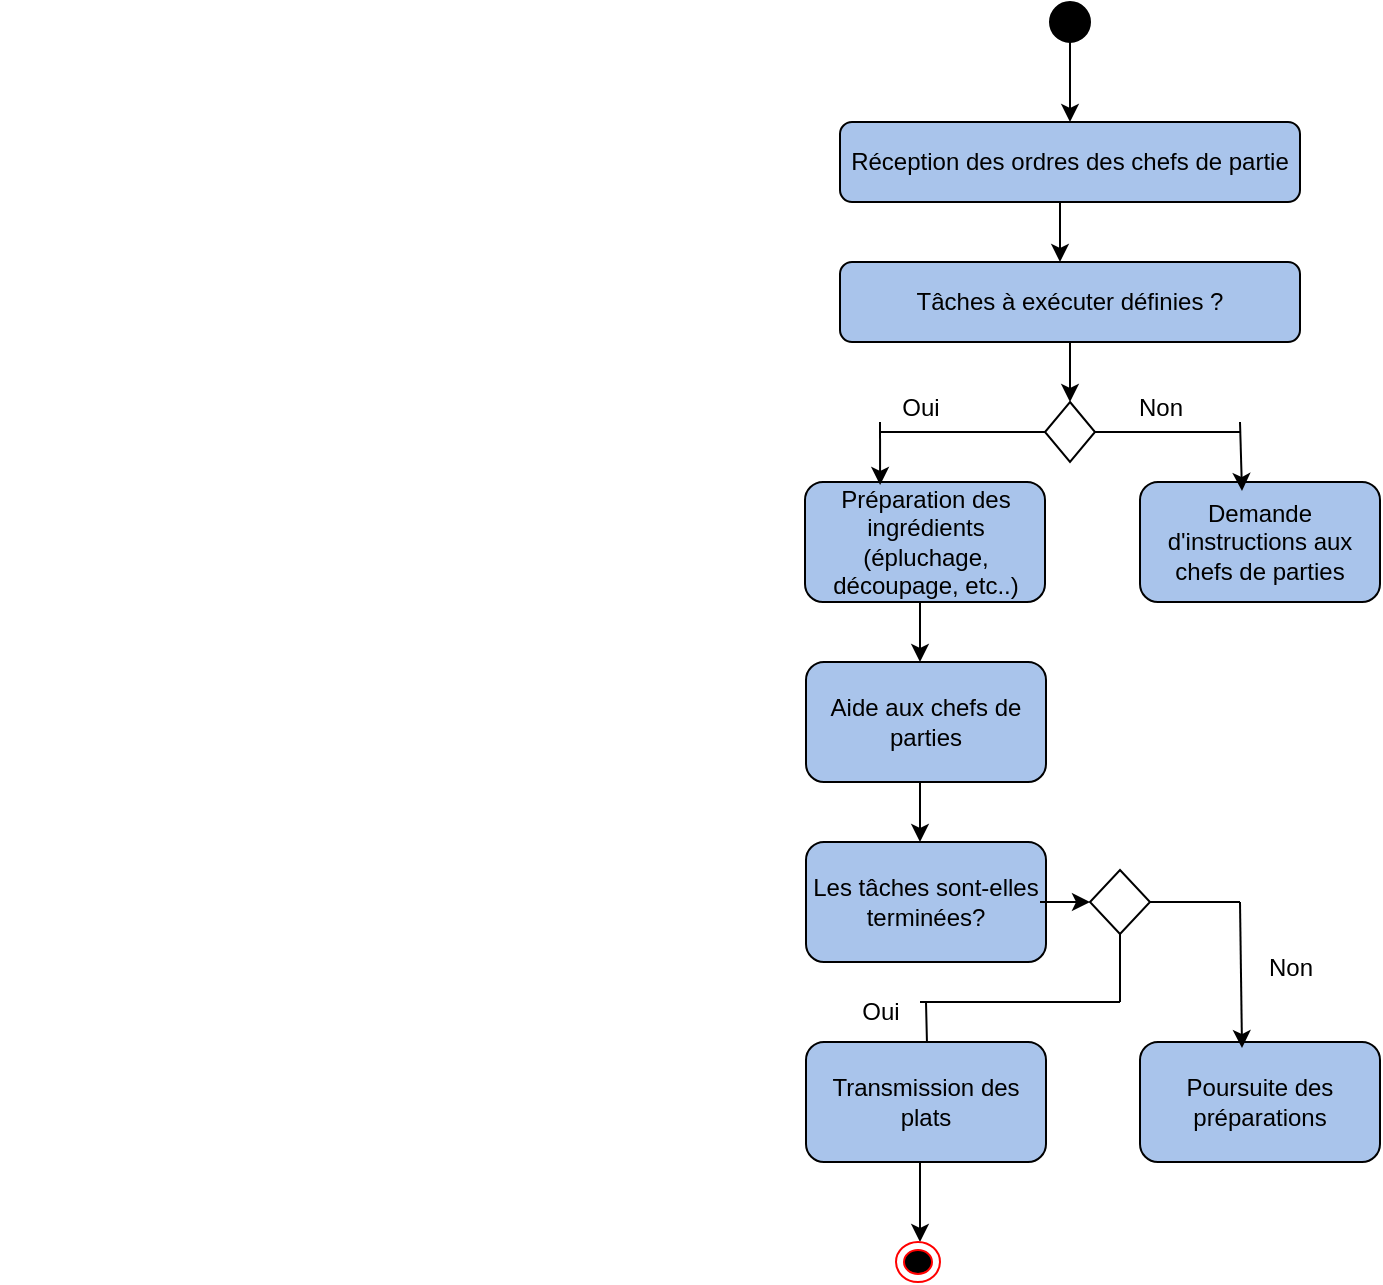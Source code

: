 <mxfile version="24.7.17">
  <diagram name="Page-1" id="jKyfvzH5kp16OkTh2Ic6">
    <mxGraphModel dx="1021" dy="1675" grid="1" gridSize="10" guides="1" tooltips="1" connect="1" arrows="1" fold="1" page="1" pageScale="1" pageWidth="827" pageHeight="1169" math="0" shadow="0">
      <root>
        <mxCell id="0" />
        <mxCell id="1" parent="0" />
        <mxCell id="ZAjExNN5BYccUUgoJWdT-1" value="&lt;div&gt;&lt;br&gt;&lt;/div&gt;" style="text;html=1;align=center;verticalAlign=middle;resizable=0;points=[];autosize=1;strokeColor=none;fillColor=none;" parent="1" vertex="1">
          <mxGeometry x="20" y="48" width="20" height="30" as="geometry" />
        </mxCell>
        <mxCell id="ZAjExNN5BYccUUgoJWdT-2" value="&lt;span style=&quot;text-wrap: nowrap;&quot;&gt;Réception des ordres des chefs de partie&lt;/span&gt;" style="rounded=1;whiteSpace=wrap;html=1;fillColor=#A9C4EB;" parent="1" vertex="1">
          <mxGeometry x="440" y="-80" width="230" height="40" as="geometry" />
        </mxCell>
        <mxCell id="ZAjExNN5BYccUUgoJWdT-3" value="&lt;span style=&quot;text-wrap: nowrap;&quot;&gt;Tâches à exécuter définies ?&lt;/span&gt;" style="rounded=1;whiteSpace=wrap;html=1;fillColor=#A9C4EB;" parent="1" vertex="1">
          <mxGeometry x="440" y="-10" width="230" height="40" as="geometry" />
        </mxCell>
        <mxCell id="ZAjExNN5BYccUUgoJWdT-4" value="" style="rhombus;whiteSpace=wrap;html=1;fillColor=#FFFFFF;" parent="1" vertex="1">
          <mxGeometry x="542.5" y="60" width="25" height="30" as="geometry" />
        </mxCell>
        <mxCell id="ZAjExNN5BYccUUgoJWdT-5" value="Préparation des ingrédients (épluchage, découpage, etc..)" style="rounded=1;whiteSpace=wrap;html=1;fillColor=#A9C4EB;" parent="1" vertex="1">
          <mxGeometry x="422.5" y="100" width="120" height="60" as="geometry" />
        </mxCell>
        <mxCell id="ZAjExNN5BYccUUgoJWdT-7" value="Demande d&#39;instructions aux chefs de parties" style="rounded=1;whiteSpace=wrap;html=1;fillColor=#A9C4EB;" parent="1" vertex="1">
          <mxGeometry x="590" y="100" width="120" height="60" as="geometry" />
        </mxCell>
        <mxCell id="ZAjExNN5BYccUUgoJWdT-8" value="Aide aux chefs de parties" style="rounded=1;whiteSpace=wrap;html=1;fillColor=#A9C4EB;" parent="1" vertex="1">
          <mxGeometry x="423" y="190" width="120" height="60" as="geometry" />
        </mxCell>
        <mxCell id="08N1hVpITittfZkWKEES-4" value="" style="edgeStyle=orthogonalEdgeStyle;rounded=0;orthogonalLoop=1;jettySize=auto;html=1;" edge="1" parent="1" target="ZAjExNN5BYccUUgoJWdT-10">
          <mxGeometry relative="1" as="geometry">
            <mxPoint x="483" y="360" as="sourcePoint" />
          </mxGeometry>
        </mxCell>
        <mxCell id="ZAjExNN5BYccUUgoJWdT-9" value="Les tâches sont-elles terminées?" style="rounded=1;whiteSpace=wrap;html=1;fillColor=#A9C4EB;" parent="1" vertex="1">
          <mxGeometry x="423" y="280" width="120" height="60" as="geometry" />
        </mxCell>
        <mxCell id="ZAjExNN5BYccUUgoJWdT-10" value="Transmission des plats" style="rounded=1;whiteSpace=wrap;html=1;fillColor=#A9C4EB;" parent="1" vertex="1">
          <mxGeometry x="423" y="380" width="120" height="60" as="geometry" />
        </mxCell>
        <mxCell id="ZAjExNN5BYccUUgoJWdT-11" value="Poursuite des préparations" style="rounded=1;whiteSpace=wrap;html=1;fillColor=#A9C4EB;" parent="1" vertex="1">
          <mxGeometry x="590" y="380" width="120" height="60" as="geometry" />
        </mxCell>
        <mxCell id="ZAjExNN5BYccUUgoJWdT-13" value="" style="endArrow=none;html=1;rounded=0;exitX=1;exitY=0.5;exitDx=0;exitDy=0;" parent="1" source="08N1hVpITittfZkWKEES-1" edge="1">
          <mxGeometry width="50" height="50" relative="1" as="geometry">
            <mxPoint x="600" y="310" as="sourcePoint" />
            <mxPoint x="640" y="310" as="targetPoint" />
          </mxGeometry>
        </mxCell>
        <mxCell id="ZAjExNN5BYccUUgoJWdT-14" value="" style="endArrow=classic;html=1;rounded=0;" parent="1" edge="1">
          <mxGeometry width="50" height="50" relative="1" as="geometry">
            <mxPoint x="640" y="310" as="sourcePoint" />
            <mxPoint x="641" y="383" as="targetPoint" />
          </mxGeometry>
        </mxCell>
        <mxCell id="ZAjExNN5BYccUUgoJWdT-15" value="" style="endArrow=classic;html=1;rounded=0;" parent="1" edge="1">
          <mxGeometry width="50" height="50" relative="1" as="geometry">
            <mxPoint x="480" y="250" as="sourcePoint" />
            <mxPoint x="480" y="280" as="targetPoint" />
          </mxGeometry>
        </mxCell>
        <mxCell id="ZAjExNN5BYccUUgoJWdT-16" value="" style="endArrow=classic;html=1;rounded=0;" parent="1" edge="1">
          <mxGeometry width="50" height="50" relative="1" as="geometry">
            <mxPoint x="480" y="160" as="sourcePoint" />
            <mxPoint x="480" y="190" as="targetPoint" />
          </mxGeometry>
        </mxCell>
        <mxCell id="ZAjExNN5BYccUUgoJWdT-17" value="" style="endArrow=classic;html=1;rounded=0;" parent="1" edge="1">
          <mxGeometry width="50" height="50" relative="1" as="geometry">
            <mxPoint x="550" y="-40" as="sourcePoint" />
            <mxPoint x="550" y="-10" as="targetPoint" />
          </mxGeometry>
        </mxCell>
        <mxCell id="ZAjExNN5BYccUUgoJWdT-18" value="" style="endArrow=classic;html=1;rounded=0;exitX=0.5;exitY=1;exitDx=0;exitDy=0;entryX=0.5;entryY=0;entryDx=0;entryDy=0;" parent="1" source="ZAjExNN5BYccUUgoJWdT-3" target="ZAjExNN5BYccUUgoJWdT-4" edge="1">
          <mxGeometry width="50" height="50" relative="1" as="geometry">
            <mxPoint x="640" y="40" as="sourcePoint" />
            <mxPoint x="690" y="-10" as="targetPoint" />
          </mxGeometry>
        </mxCell>
        <mxCell id="ZAjExNN5BYccUUgoJWdT-20" value="" style="endArrow=none;html=1;rounded=0;exitX=1;exitY=0.5;exitDx=0;exitDy=0;" parent="1" source="ZAjExNN5BYccUUgoJWdT-4" edge="1">
          <mxGeometry width="50" height="50" relative="1" as="geometry">
            <mxPoint x="580" y="80" as="sourcePoint" />
            <mxPoint x="640" y="75" as="targetPoint" />
          </mxGeometry>
        </mxCell>
        <mxCell id="ZAjExNN5BYccUUgoJWdT-21" value="" style="endArrow=none;html=1;rounded=0;entryX=0;entryY=0.5;entryDx=0;entryDy=0;" parent="1" target="ZAjExNN5BYccUUgoJWdT-4" edge="1">
          <mxGeometry width="50" height="50" relative="1" as="geometry">
            <mxPoint x="460" y="75" as="sourcePoint" />
            <mxPoint x="490" y="40" as="targetPoint" />
          </mxGeometry>
        </mxCell>
        <mxCell id="ZAjExNN5BYccUUgoJWdT-22" value="" style="endArrow=classic;html=1;rounded=0;entryX=0.425;entryY=0.075;entryDx=0;entryDy=0;entryPerimeter=0;" parent="1" target="ZAjExNN5BYccUUgoJWdT-7" edge="1">
          <mxGeometry width="50" height="50" relative="1" as="geometry">
            <mxPoint x="640" y="70" as="sourcePoint" />
            <mxPoint x="700" y="30" as="targetPoint" />
          </mxGeometry>
        </mxCell>
        <mxCell id="ZAjExNN5BYccUUgoJWdT-23" value="" style="endArrow=classic;html=1;rounded=0;entryX=0.313;entryY=0.025;entryDx=0;entryDy=0;entryPerimeter=0;" parent="1" target="ZAjExNN5BYccUUgoJWdT-5" edge="1">
          <mxGeometry width="50" height="50" relative="1" as="geometry">
            <mxPoint x="460" y="70" as="sourcePoint" />
            <mxPoint x="510" y="30" as="targetPoint" />
          </mxGeometry>
        </mxCell>
        <mxCell id="ZAjExNN5BYccUUgoJWdT-24" value="" style="endArrow=classic;html=1;rounded=0;entryX=0.5;entryY=0;entryDx=0;entryDy=0;" parent="1" target="ZAjExNN5BYccUUgoJWdT-2" edge="1">
          <mxGeometry width="50" height="50" relative="1" as="geometry">
            <mxPoint x="555" y="-130" as="sourcePoint" />
            <mxPoint x="590" y="-190" as="targetPoint" />
          </mxGeometry>
        </mxCell>
        <mxCell id="ZAjExNN5BYccUUgoJWdT-25" value="" style="ellipse;whiteSpace=wrap;html=1;aspect=fixed;fillColor=#000000;" parent="1" vertex="1">
          <mxGeometry x="545" y="-140" width="20" height="20" as="geometry" />
        </mxCell>
        <mxCell id="ZAjExNN5BYccUUgoJWdT-26" value="" style="endArrow=classic;html=1;rounded=0;" parent="1" edge="1">
          <mxGeometry width="50" height="50" relative="1" as="geometry">
            <mxPoint x="480" y="440" as="sourcePoint" />
            <mxPoint x="480" y="480" as="targetPoint" />
          </mxGeometry>
        </mxCell>
        <mxCell id="ZAjExNN5BYccUUgoJWdT-27" value="" style="ellipse;html=1;shape=endState;fillColor=#000000;strokeColor=#ff0000;" parent="1" vertex="1">
          <mxGeometry x="468" y="480" width="22" height="20" as="geometry" />
        </mxCell>
        <mxCell id="ZAjExNN5BYccUUgoJWdT-28" value="Oui" style="text;html=1;align=center;verticalAlign=middle;resizable=0;points=[];autosize=1;strokeColor=none;fillColor=none;" parent="1" vertex="1">
          <mxGeometry x="440" y="350" width="40" height="30" as="geometry" />
        </mxCell>
        <mxCell id="ZAjExNN5BYccUUgoJWdT-29" value="Non" style="text;html=1;align=center;verticalAlign=middle;resizable=0;points=[];autosize=1;strokeColor=none;fillColor=none;" parent="1" vertex="1">
          <mxGeometry x="640" y="328" width="50" height="30" as="geometry" />
        </mxCell>
        <mxCell id="ZAjExNN5BYccUUgoJWdT-30" value="Oui" style="text;html=1;align=center;verticalAlign=middle;resizable=0;points=[];autosize=1;strokeColor=none;fillColor=none;" parent="1" vertex="1">
          <mxGeometry x="460" y="48" width="40" height="30" as="geometry" />
        </mxCell>
        <mxCell id="ZAjExNN5BYccUUgoJWdT-31" value="Non" style="text;html=1;align=center;verticalAlign=middle;resizable=0;points=[];autosize=1;strokeColor=none;fillColor=none;" parent="1" vertex="1">
          <mxGeometry x="575" y="48" width="50" height="30" as="geometry" />
        </mxCell>
        <mxCell id="08N1hVpITittfZkWKEES-1" value="" style="rhombus;whiteSpace=wrap;html=1;" vertex="1" parent="1">
          <mxGeometry x="565" y="294" width="30" height="32" as="geometry" />
        </mxCell>
        <mxCell id="08N1hVpITittfZkWKEES-3" value="" style="endArrow=classic;html=1;rounded=0;entryX=0;entryY=0.5;entryDx=0;entryDy=0;" edge="1" parent="1" target="08N1hVpITittfZkWKEES-1">
          <mxGeometry width="50" height="50" relative="1" as="geometry">
            <mxPoint x="540" y="310" as="sourcePoint" />
            <mxPoint x="590" y="260" as="targetPoint" />
          </mxGeometry>
        </mxCell>
        <mxCell id="08N1hVpITittfZkWKEES-5" value="" style="endArrow=none;html=1;rounded=0;" edge="1" parent="1">
          <mxGeometry width="50" height="50" relative="1" as="geometry">
            <mxPoint x="480" y="360" as="sourcePoint" />
            <mxPoint x="580" y="360" as="targetPoint" />
          </mxGeometry>
        </mxCell>
        <mxCell id="08N1hVpITittfZkWKEES-7" value="" style="endArrow=none;html=1;rounded=0;entryX=0.5;entryY=1;entryDx=0;entryDy=0;" edge="1" parent="1" target="08N1hVpITittfZkWKEES-1">
          <mxGeometry width="50" height="50" relative="1" as="geometry">
            <mxPoint x="580" y="360" as="sourcePoint" />
            <mxPoint x="630" y="310" as="targetPoint" />
          </mxGeometry>
        </mxCell>
      </root>
    </mxGraphModel>
  </diagram>
</mxfile>
